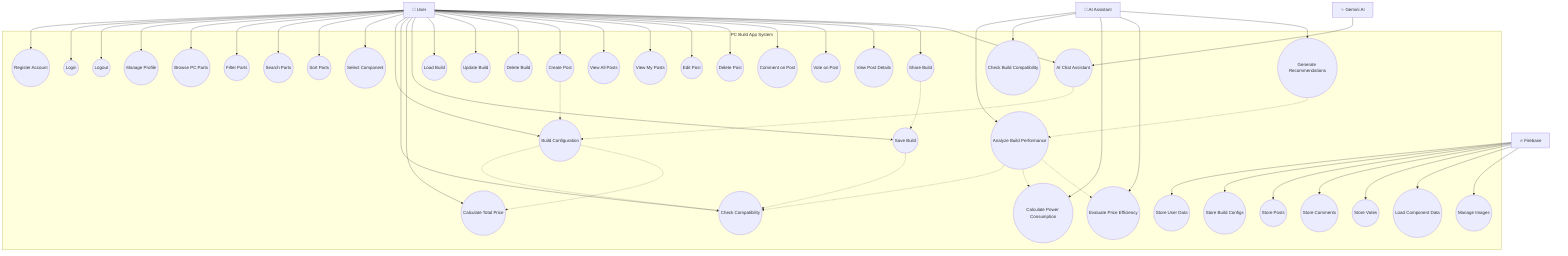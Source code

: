 graph TD
    %% Actors
    User["👤 User"]
    AI["🤖 AI Assistant"]
    Firebase["🔥 Firebase"]
    Gemini["✨ Gemini AI"]

    %% Authentication Use Cases
    UC1((Register Account))
    UC2((Login))
    UC3((Logout))
    UC4((Manage Profile))

    %% PC Building Use Cases
    UC5((Browse PC Parts))
    UC6((Filter Parts))
    UC7((Search Parts))
    UC8((Sort Parts))
    UC9((Select Component))
    UC10((Build Configuration))
    UC11((Check Compatibility))
    UC12((Calculate Total Price))
    UC13((Save Build))
    UC14((Load Build))
    UC15((Update Build))
    UC16((Delete Build))

    %% AI Analysis Use Cases
    UC17((Analyze Build Performance))
    UC18((Check Build Compatibility))
    UC19((Calculate Power Consumption))
    UC20((Evaluate Price Efficiency))
    UC21((Generate Recommendations))
    UC22((AI Chat Assistant))

    %% Social Features Use Cases
    UC23((Create Post))
    UC24((View All Posts))
    UC25((View My Posts))
    UC26((Edit Post))
    UC27((Delete Post))
    UC28((Comment on Post))
    UC29((Vote on Post))
    UC30((View Post Details))
    UC31((Share Build))

    %% Data Management Use Cases
    UC32((Store User Data))
    UC33((Store Build Configs))
    UC34((Store Posts))
    UC35((Store Comments))
    UC36((Store Votes))
    UC37((Load Component Data))
    UC38((Manage Images))

    %% User Relationships - Authentication
    User --> UC1
    User --> UC2
    User --> UC3
    User --> UC4

    %% User Relationships - PC Building
    User --> UC5
    User --> UC6
    User --> UC7
    User --> UC8
    User --> UC9
    User --> UC10
    User --> UC11
    User --> UC12
    User --> UC13
    User --> UC14
    User --> UC15
    User --> UC16

    %% User Relationships - Social Features
    User --> UC23
    User --> UC24
    User --> UC25
    User --> UC26
    User --> UC27
    User --> UC28
    User --> UC29
    User --> UC30
    User --> UC31

    %% User Relationships - AI Chat
    User --> UC22

    %% AI Assistant Relationships
    AI --> UC17
    AI --> UC18
    AI --> UC19
    AI --> UC20
    AI --> UC21
    
    %% Gemini AI Relationships
    Gemini --> UC22

    %% Firebase Relationships
    Firebase --> UC32
    Firebase --> UC33
    Firebase --> UC34
    Firebase --> UC35
    Firebase --> UC36
    Firebase --> UC37
    Firebase --> UC38

    %% Include Relationships
    UC10 -.-> UC11
    UC10 -.-> UC12
    UC13 -.-> UC11
    UC23 -.-> UC10
    UC17 -.-> UC11
    UC17 -.-> UC19
    UC17 -.-> UC20

    %% Extend Relationships
    UC21 -.-> UC17
    UC22 -.-> UC10
    UC31 -.-> UC13

    %% System Boundary
    subgraph System["PC Build App System"]
        UC1
        UC2
        UC3
        UC4
        UC5
        UC6
        UC7
        UC8
        UC9
        UC10
        UC11
        UC12
        UC13
        UC14
        UC15
        UC16
        UC17
        UC18
        UC19
        UC20
        UC21
        UC22
        UC23
        UC24
        UC25
        UC26
        UC27
        UC28
        UC29
        UC30
        UC31
        UC32
        UC33
        UC34
        UC35
        UC36
        UC37
        UC38
    end
